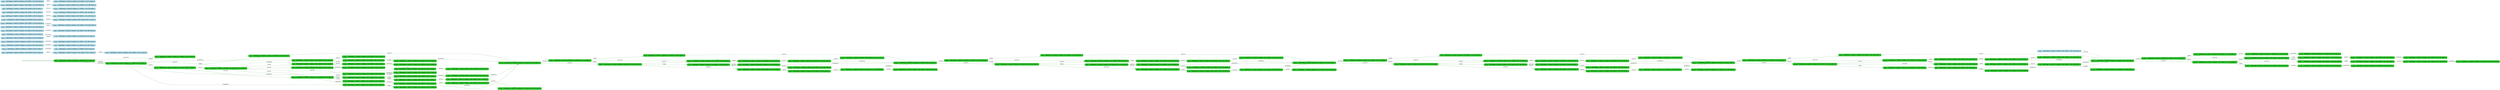 digraph g {

	rankdir="LR"

	__invisible__[shape="point", color="forestgreen"]
	c0q32[label=<<b>c<sub>0</sub>q<sub>32</sub> = AskChange=0, AskCof=0, Balance=0, CofLeft=6, Pot=0, Status=0</b>>, shape="box", style="rounded, filled", fillcolor="limegreen", color="forestgreen", penwidth=3] // Initial
	c1q216[label=<<b>c<sub>1</sub>q<sub>216</sub> = AskChange=0, AskCof=0, Balance=0, CofLeft=6, Pot=0, Status=1</b>>, shape="box", style="rounded, filled", fillcolor="limegreen", color="forestgreen"]
	c2q16[label=<<b>c<sub>2</sub>q<sub>16</sub> = AskChange=0, AskCof=0, Balance=0, CofLeft=6, Pot=0, Status=2</b>>, shape="box", style="rounded, filled", fillcolor="limegreen", color="forestgreen"]
	c3q203[label=<<b>c<sub>3</sub>q<sub>203</sub> = AskChange=0, AskCof=0, Balance=100, CofLeft=6, Pot=0, Status=1</b>>, shape="box", style="rounded, filled", fillcolor="limegreen", color="forestgreen"]
	c5q16[label=<<b>c<sub>5</sub>q<sub>16</sub> = AskChange=0, AskCof=0, Balance=100, CofLeft=6, Pot=0, Status=2</b>>, shape="box", style="rounded, filled", fillcolor="limegreen", color="forestgreen"]
	c121q32[label=<<b>c<sub>121</sub>q<sub>32</sub> = AskChange=0, AskCof=0, Balance=100, CofLeft=6, Pot=0, Status=0</b>>, shape="box", style="rounded, filled", fillcolor="limegreen", color="forestgreen"]
	c6q8[label=<<b>c<sub>6</sub>q<sub>8</sub> = AskChange=1, AskCof=0, Balance=100, CofLeft=6, Pot=0, Status=1</b>>, shape="box", style="rounded, filled", fillcolor="limegreen", color="forestgreen"]
	c120q16[label=<<b>c<sub>120</sub>q<sub>16</sub> = AskChange=1, AskCof=0, Balance=100, CofLeft=6, Pot=0, Status=2</b>>, shape="box", style="rounded, filled", fillcolor="limegreen", color="forestgreen"]
	c7q8[label=<<b>c<sub>7</sub>q<sub>8</sub> = AskChange=0, AskCof=1, Balance=100, CofLeft=6, Pot=0, Status=1</b>>, shape="box", style="rounded, filled", fillcolor="limegreen", color="forestgreen"]
	c10q16[label=<<b>c<sub>10</sub>q<sub>16</sub> = AskChange=0, AskCof=1, Balance=100, CofLeft=6, Pot=0, Status=2</b>>, shape="box", style="rounded, filled", fillcolor="limegreen", color="forestgreen"]
	c119q32[label=<<b>c<sub>119</sub>q<sub>32</sub> = AskChange=0, AskCof=1, Balance=100, CofLeft=6, Pot=0, Status=0</b>>, shape="box", style="rounded, filled", fillcolor="limegreen", color="forestgreen"]
	c11q8[label=<<b>c<sub>11</sub>q<sub>8</sub> = AskChange=1, AskCof=0, Balance=50, CofLeft=5, Pot=50, Status=1</b>>, shape="box", style="rounded, filled", fillcolor="limegreen", color="forestgreen"]
	c118q16[label=<<b>c<sub>118</sub>q<sub>16</sub> = AskChange=1, AskCof=0, Balance=50, CofLeft=5, Pot=50, Status=2</b>>, shape="box", style="rounded, filled", fillcolor="limegreen", color="forestgreen"]
	c52q216[label=<<b>c<sub>52</sub>q<sub>216</sub> = AskChange=0, AskCof=0, Balance=0, CofLeft=5, Pot=50, Status=1</b>>, shape="box", style="rounded, filled", fillcolor="limegreen", color="forestgreen"]
	c53q203[label=<<b>c<sub>53</sub>q<sub>203</sub> = AskChange=0, AskCof=0, Balance=100, CofLeft=5, Pot=50, Status=1</b>>, shape="box", style="rounded, filled", fillcolor="limegreen", color="forestgreen"]
	c57q8[label=<<b>c<sub>57</sub>q<sub>8</sub> = AskChange=0, AskCof=1, Balance=100, CofLeft=5, Pot=50, Status=1</b>>, shape="box", style="rounded, filled", fillcolor="limegreen", color="forestgreen"]
	c63q8[label=<<b>c<sub>63</sub>q<sub>8</sub> = AskChange=1, AskCof=0, Balance=50, CofLeft=4, Pot=100, Status=1</b>>, shape="box", style="rounded, filled", fillcolor="limegreen", color="forestgreen"]
	c124q16[label=<<b>c<sub>124</sub>q<sub>16</sub> = AskChange=1, AskCof=0, Balance=50, CofLeft=4, Pot=100, Status=2</b>>, shape="box", style="rounded, filled", fillcolor="limegreen", color="forestgreen"]
	c64q216[label=<<b>c<sub>64</sub>q<sub>216</sub> = AskChange=0, AskCof=0, Balance=0, CofLeft=4, Pot=100, Status=1</b>>, shape="box", style="rounded, filled", fillcolor="limegreen", color="forestgreen"]
	c65q203[label=<<b>c<sub>65</sub>q<sub>203</sub> = AskChange=0, AskCof=0, Balance=100, CofLeft=4, Pot=100, Status=1</b>>, shape="box", style="rounded, filled", fillcolor="limegreen", color="forestgreen"]
	c69q8[label=<<b>c<sub>69</sub>q<sub>8</sub> = AskChange=0, AskCof=1, Balance=100, CofLeft=4, Pot=100, Status=1</b>>, shape="box", style="rounded, filled", fillcolor="limegreen", color="forestgreen"]
	c75q8[label=<<b>c<sub>75</sub>q<sub>8</sub> = AskChange=1, AskCof=0, Balance=50, CofLeft=3, Pot=150, Status=1</b>>, shape="box", style="rounded, filled", fillcolor="limegreen", color="forestgreen"]
	c127q16[label=<<b>c<sub>127</sub>q<sub>16</sub> = AskChange=1, AskCof=0, Balance=50, CofLeft=3, Pot=150, Status=2</b>>, shape="box", style="rounded, filled", fillcolor="limegreen", color="forestgreen"]
	c76q216[label=<<b>c<sub>76</sub>q<sub>216</sub> = AskChange=0, AskCof=0, Balance=0, CofLeft=3, Pot=150, Status=1</b>>, shape="box", style="rounded, filled", fillcolor="limegreen", color="forestgreen"]
	c77q203[label=<<b>c<sub>77</sub>q<sub>203</sub> = AskChange=0, AskCof=0, Balance=100, CofLeft=3, Pot=150, Status=1</b>>, shape="box", style="rounded, filled", fillcolor="limegreen", color="forestgreen"]
	c81q8[label=<<b>c<sub>81</sub>q<sub>8</sub> = AskChange=0, AskCof=1, Balance=100, CofLeft=3, Pot=150, Status=1</b>>, shape="box", style="rounded, filled", fillcolor="limegreen", color="forestgreen"]
	c87q8[label=<<b>c<sub>87</sub>q<sub>8</sub> = AskChange=1, AskCof=0, Balance=50, CofLeft=2, Pot=200, Status=1</b>>, shape="box", style="rounded, filled", fillcolor="limegreen", color="forestgreen"]
	c130q16[label=<<b>c<sub>130</sub>q<sub>16</sub> = AskChange=1, AskCof=0, Balance=50, CofLeft=2, Pot=200, Status=2</b>>, shape="box", style="rounded, filled", fillcolor="limegreen", color="forestgreen"]
	c88q216[label=<<b>c<sub>88</sub>q<sub>216</sub> = AskChange=0, AskCof=0, Balance=0, CofLeft=2, Pot=200, Status=1</b>>, shape="box", style="rounded, filled", fillcolor="limegreen", color="forestgreen"]
	c89q203[label=<<b>c<sub>89</sub>q<sub>203</sub> = AskChange=0, AskCof=0, Balance=100, CofLeft=2, Pot=200, Status=1</b>>, shape="box", style="rounded, filled", fillcolor="limegreen", color="forestgreen"]
	c93q8[label=<<b>c<sub>93</sub>q<sub>8</sub> = AskChange=0, AskCof=1, Balance=100, CofLeft=2, Pot=200, Status=1</b>>, shape="box", style="rounded, filled", fillcolor="limegreen", color="forestgreen"]
	c99q8[label=<<b>c<sub>99</sub>q<sub>8</sub> = AskChange=1, AskCof=0, Balance=50, CofLeft=1, Pot=250, Status=1</b>>, shape="box", style="rounded, filled", fillcolor="limegreen", color="forestgreen"]
	c133q16[label=<<b>c<sub>133</sub>q<sub>16</sub> = AskChange=1, AskCof=0, Balance=50, CofLeft=1, Pot=250, Status=2</b>>, shape="box", style="rounded, filled", fillcolor="limegreen", color="forestgreen"]
	c46q216[label=<<b>c<sub>46</sub>q<sub>216</sub> = AskChange=0, AskCof=0, Balance=0, CofLeft=1, Pot=250, Status=1</b>>, shape="box", style="rounded, filled", fillcolor="limegreen", color="forestgreen"]
	c100q203[label=<<b>c<sub>100</sub>q<sub>203</sub> = AskChange=0, AskCof=0, Balance=100, CofLeft=1, Pot=250, Status=1</b>>, shape="box", style="rounded, filled", fillcolor="limegreen", color="forestgreen"]
	c104q8[label=<<b>c<sub>104</sub>q<sub>8</sub> = AskChange=0, AskCof=1, Balance=100, CofLeft=1, Pot=250, Status=1</b>>, shape="box", style="rounded, filled", fillcolor="limegreen", color="forestgreen"]
	c110q16[label=<<b>c<sub>110</sub>q<sub>16</sub> = AskChange=1, AskCof=0, Balance=50, CofLeft=0, Pot=300, Status=2</b>>, shape="box", style="rounded, filled", fillcolor="limegreen", color="forestgreen"]
	c136q4[label=<<b>c<sub>136</sub>q<sub>4</sub> = AskChange=1, AskCof=0, Balance=50, CofLeft=0, Pot=300, Status=0</b>>, shape="box", style="rounded, filled", fillcolor="limegreen", color="forestgreen"]
	c105q11[label=<<b>c<sub>105</sub>q<sub>11</sub> = AskChange=0, AskCof=0, Balance=200, CofLeft=1, Pot=250, Status=1</b>>, shape="box", style="rounded, filled", fillcolor="limegreen", color="forestgreen"]
	c107q8[label=<<b>c<sub>107</sub>q<sub>8</sub> = AskChange=0, AskCof=1, Balance=200, CofLeft=1, Pot=250, Status=1</b>>, shape="box", style="rounded, filled", fillcolor="limegreen", color="forestgreen"]
	c108q16[label=<<b>c<sub>108</sub>q<sub>16</sub> = AskChange=1, AskCof=0, Balance=150, CofLeft=0, Pot=300, Status=2</b>>, shape="box", style="rounded, filled", fillcolor="limegreen", color="forestgreen"]
	c134q4[label=<<b>c<sub>134</sub>q<sub>4</sub> = AskChange=1, AskCof=0, Balance=150, CofLeft=0, Pot=300, Status=0</b>>, shape="box", style="rounded, filled", fillcolor="limegreen", color="forestgreen"]
	c103q139[label=<<b>c<sub>103</sub>q<sub>139</sub> = AskChange=0, AskCof=0, Balance=150, CofLeft=1, Pot=250, Status=1</b>>, shape="box", style="rounded, filled", fillcolor="limegreen", color="forestgreen"]
	c106q8[label=<<b>c<sub>106</sub>q<sub>8</sub> = AskChange=0, AskCof=1, Balance=150, CofLeft=1, Pot=250, Status=1</b>>, shape="box", style="rounded, filled", fillcolor="limegreen", color="forestgreen"]
	c109q16[label=<<b>c<sub>109</sub>q<sub>16</sub> = AskChange=1, AskCof=0, Balance=100, CofLeft=0, Pot=300, Status=2</b>>, shape="box", style="rounded, filled", fillcolor="limegreen", color="forestgreen"]
	c135q4[label=<<b>c<sub>135</sub>q<sub>4</sub> = AskChange=1, AskCof=0, Balance=100, CofLeft=0, Pot=300, Status=0</b>>, shape="box", style="rounded, filled", fillcolor="limegreen", color="forestgreen"]
	c101q203[label=<<b>c<sub>101</sub>q<sub>203</sub> = AskChange=0, AskCof=0, Balance=50, CofLeft=1, Pot=250, Status=1</b>>, shape="box", style="rounded, filled", fillcolor="limegreen", color="forestgreen"]
	c102q8[label=<<b>c<sub>102</sub>q<sub>8</sub> = AskChange=0, AskCof=1, Balance=50, CofLeft=1, Pot=250, Status=1</b>>, shape="box", style="rounded, filled", fillcolor="limegreen", color="forestgreen"]
	c111q16[label=<<b>c<sub>111</sub>q<sub>16</sub> = AskChange=0, AskCof=0, Balance=0, CofLeft=0, Pot=300, Status=2</b>>, shape="box", style="rounded, filled", fillcolor="limegreen", color="forestgreen"]
	c137q4[label=<<b>c<sub>137</sub>q<sub>4</sub> = AskChange=0, AskCof=0, Balance=0, CofLeft=0, Pot=300, Status=0</b>>, shape="box", style="rounded, filled", fillcolor="limegreen", color="forestgreen"]
	c94q11[label=<<b>c<sub>94</sub>q<sub>11</sub> = AskChange=0, AskCof=0, Balance=200, CofLeft=2, Pot=200, Status=1</b>>, shape="box", style="rounded, filled", fillcolor="limegreen", color="forestgreen"]
	c96q8[label=<<b>c<sub>96</sub>q<sub>8</sub> = AskChange=0, AskCof=1, Balance=200, CofLeft=2, Pot=200, Status=1</b>>, shape="box", style="rounded, filled", fillcolor="limegreen", color="forestgreen"]
	c97q8[label=<<b>c<sub>97</sub>q<sub>8</sub> = AskChange=1, AskCof=0, Balance=150, CofLeft=1, Pot=250, Status=1</b>>, shape="box", style="rounded, filled", fillcolor="limegreen", color="forestgreen"]
	c131q16[label=<<b>c<sub>131</sub>q<sub>16</sub> = AskChange=1, AskCof=0, Balance=150, CofLeft=1, Pot=250, Status=2</b>>, shape="box", style="rounded, filled", fillcolor="limegreen", color="forestgreen"]
	c92q139[label=<<b>c<sub>92</sub>q<sub>139</sub> = AskChange=0, AskCof=0, Balance=150, CofLeft=2, Pot=200, Status=1</b>>, shape="box", style="rounded, filled", fillcolor="limegreen", color="forestgreen"]
	c95q8[label=<<b>c<sub>95</sub>q<sub>8</sub> = AskChange=0, AskCof=1, Balance=150, CofLeft=2, Pot=200, Status=1</b>>, shape="box", style="rounded, filled", fillcolor="limegreen", color="forestgreen"]
	c98q8[label=<<b>c<sub>98</sub>q<sub>8</sub> = AskChange=1, AskCof=0, Balance=100, CofLeft=1, Pot=250, Status=1</b>>, shape="box", style="rounded, filled", fillcolor="limegreen", color="forestgreen"]
	c132q16[label=<<b>c<sub>132</sub>q<sub>16</sub> = AskChange=1, AskCof=0, Balance=100, CofLeft=1, Pot=250, Status=2</b>>, shape="box", style="rounded, filled", fillcolor="limegreen", color="forestgreen"]
	c90q203[label=<<b>c<sub>90</sub>q<sub>203</sub> = AskChange=0, AskCof=0, Balance=50, CofLeft=2, Pot=200, Status=1</b>>, shape="box", style="rounded, filled", fillcolor="limegreen", color="forestgreen"]
	c91q8[label=<<b>c<sub>91</sub>q<sub>8</sub> = AskChange=0, AskCof=1, Balance=50, CofLeft=2, Pot=200, Status=1</b>>, shape="box", style="rounded, filled", fillcolor="limegreen", color="forestgreen"]
	c82q11[label=<<b>c<sub>82</sub>q<sub>11</sub> = AskChange=0, AskCof=0, Balance=200, CofLeft=3, Pot=150, Status=1</b>>, shape="box", style="rounded, filled", fillcolor="limegreen", color="forestgreen"]
	c84q8[label=<<b>c<sub>84</sub>q<sub>8</sub> = AskChange=0, AskCof=1, Balance=200, CofLeft=3, Pot=150, Status=1</b>>, shape="box", style="rounded, filled", fillcolor="limegreen", color="forestgreen"]
	c85q8[label=<<b>c<sub>85</sub>q<sub>8</sub> = AskChange=1, AskCof=0, Balance=150, CofLeft=2, Pot=200, Status=1</b>>, shape="box", style="rounded, filled", fillcolor="limegreen", color="forestgreen"]
	c128q16[label=<<b>c<sub>128</sub>q<sub>16</sub> = AskChange=1, AskCof=0, Balance=150, CofLeft=2, Pot=200, Status=2</b>>, shape="box", style="rounded, filled", fillcolor="limegreen", color="forestgreen"]
	c80q139[label=<<b>c<sub>80</sub>q<sub>139</sub> = AskChange=0, AskCof=0, Balance=150, CofLeft=3, Pot=150, Status=1</b>>, shape="box", style="rounded, filled", fillcolor="limegreen", color="forestgreen"]
	c83q8[label=<<b>c<sub>83</sub>q<sub>8</sub> = AskChange=0, AskCof=1, Balance=150, CofLeft=3, Pot=150, Status=1</b>>, shape="box", style="rounded, filled", fillcolor="limegreen", color="forestgreen"]
	c86q8[label=<<b>c<sub>86</sub>q<sub>8</sub> = AskChange=1, AskCof=0, Balance=100, CofLeft=2, Pot=200, Status=1</b>>, shape="box", style="rounded, filled", fillcolor="limegreen", color="forestgreen"]
	c129q16[label=<<b>c<sub>129</sub>q<sub>16</sub> = AskChange=1, AskCof=0, Balance=100, CofLeft=2, Pot=200, Status=2</b>>, shape="box", style="rounded, filled", fillcolor="limegreen", color="forestgreen"]
	c78q203[label=<<b>c<sub>78</sub>q<sub>203</sub> = AskChange=0, AskCof=0, Balance=50, CofLeft=3, Pot=150, Status=1</b>>, shape="box", style="rounded, filled", fillcolor="limegreen", color="forestgreen"]
	c79q8[label=<<b>c<sub>79</sub>q<sub>8</sub> = AskChange=0, AskCof=1, Balance=50, CofLeft=3, Pot=150, Status=1</b>>, shape="box", style="rounded, filled", fillcolor="limegreen", color="forestgreen"]
	c70q11[label=<<b>c<sub>70</sub>q<sub>11</sub> = AskChange=0, AskCof=0, Balance=200, CofLeft=4, Pot=100, Status=1</b>>, shape="box", style="rounded, filled", fillcolor="limegreen", color="forestgreen"]
	c72q8[label=<<b>c<sub>72</sub>q<sub>8</sub> = AskChange=0, AskCof=1, Balance=200, CofLeft=4, Pot=100, Status=1</b>>, shape="box", style="rounded, filled", fillcolor="limegreen", color="forestgreen"]
	c73q8[label=<<b>c<sub>73</sub>q<sub>8</sub> = AskChange=1, AskCof=0, Balance=150, CofLeft=3, Pot=150, Status=1</b>>, shape="box", style="rounded, filled", fillcolor="limegreen", color="forestgreen"]
	c125q16[label=<<b>c<sub>125</sub>q<sub>16</sub> = AskChange=1, AskCof=0, Balance=150, CofLeft=3, Pot=150, Status=2</b>>, shape="box", style="rounded, filled", fillcolor="limegreen", color="forestgreen"]
	c68q139[label=<<b>c<sub>68</sub>q<sub>139</sub> = AskChange=0, AskCof=0, Balance=150, CofLeft=4, Pot=100, Status=1</b>>, shape="box", style="rounded, filled", fillcolor="limegreen", color="forestgreen"]
	c71q8[label=<<b>c<sub>71</sub>q<sub>8</sub> = AskChange=0, AskCof=1, Balance=150, CofLeft=4, Pot=100, Status=1</b>>, shape="box", style="rounded, filled", fillcolor="limegreen", color="forestgreen"]
	c74q8[label=<<b>c<sub>74</sub>q<sub>8</sub> = AskChange=1, AskCof=0, Balance=100, CofLeft=3, Pot=150, Status=1</b>>, shape="box", style="rounded, filled", fillcolor="limegreen", color="forestgreen"]
	c126q16[label=<<b>c<sub>126</sub>q<sub>16</sub> = AskChange=1, AskCof=0, Balance=100, CofLeft=3, Pot=150, Status=2</b>>, shape="box", style="rounded, filled", fillcolor="limegreen", color="forestgreen"]
	c66q203[label=<<b>c<sub>66</sub>q<sub>203</sub> = AskChange=0, AskCof=0, Balance=50, CofLeft=4, Pot=100, Status=1</b>>, shape="box", style="rounded, filled", fillcolor="limegreen", color="forestgreen"]
	c67q8[label=<<b>c<sub>67</sub>q<sub>8</sub> = AskChange=0, AskCof=1, Balance=50, CofLeft=4, Pot=100, Status=1</b>>, shape="box", style="rounded, filled", fillcolor="limegreen", color="forestgreen"]
	c58q11[label=<<b>c<sub>58</sub>q<sub>11</sub> = AskChange=0, AskCof=0, Balance=200, CofLeft=5, Pot=50, Status=1</b>>, shape="box", style="rounded, filled", fillcolor="limegreen", color="forestgreen"]
	c60q8[label=<<b>c<sub>60</sub>q<sub>8</sub> = AskChange=0, AskCof=1, Balance=200, CofLeft=5, Pot=50, Status=1</b>>, shape="box", style="rounded, filled", fillcolor="limegreen", color="forestgreen"]
	c61q8[label=<<b>c<sub>61</sub>q<sub>8</sub> = AskChange=1, AskCof=0, Balance=150, CofLeft=4, Pot=100, Status=1</b>>, shape="box", style="rounded, filled", fillcolor="limegreen", color="forestgreen"]
	c122q16[label=<<b>c<sub>122</sub>q<sub>16</sub> = AskChange=1, AskCof=0, Balance=150, CofLeft=4, Pot=100, Status=2</b>>, shape="box", style="rounded, filled", fillcolor="limegreen", color="forestgreen"]
	c56q139[label=<<b>c<sub>56</sub>q<sub>139</sub> = AskChange=0, AskCof=0, Balance=150, CofLeft=5, Pot=50, Status=1</b>>, shape="box", style="rounded, filled", fillcolor="limegreen", color="forestgreen"]
	c59q8[label=<<b>c<sub>59</sub>q<sub>8</sub> = AskChange=0, AskCof=1, Balance=150, CofLeft=5, Pot=50, Status=1</b>>, shape="box", style="rounded, filled", fillcolor="limegreen", color="forestgreen"]
	c62q8[label=<<b>c<sub>62</sub>q<sub>8</sub> = AskChange=1, AskCof=0, Balance=100, CofLeft=4, Pot=100, Status=1</b>>, shape="box", style="rounded, filled", fillcolor="limegreen", color="forestgreen"]
	c123q16[label=<<b>c<sub>123</sub>q<sub>16</sub> = AskChange=1, AskCof=0, Balance=100, CofLeft=4, Pot=100, Status=2</b>>, shape="box", style="rounded, filled", fillcolor="limegreen", color="forestgreen"]
	c54q203[label=<<b>c<sub>54</sub>q<sub>203</sub> = AskChange=0, AskCof=0, Balance=50, CofLeft=5, Pot=50, Status=1</b>>, shape="box", style="rounded, filled", fillcolor="limegreen", color="forestgreen"]
	c55q8[label=<<b>c<sub>55</sub>q<sub>8</sub> = AskChange=0, AskCof=1, Balance=50, CofLeft=5, Pot=50, Status=1</b>>, shape="box", style="rounded, filled", fillcolor="limegreen", color="forestgreen"]
	c9q11[label=<<b>c<sub>9</sub>q<sub>11</sub> = AskChange=0, AskCof=0, Balance=200, CofLeft=6, Pot=0, Status=1</b>>, shape="box", style="rounded, filled", fillcolor="limegreen", color="forestgreen"]
	c15q16[label=<<b>c<sub>15</sub>q<sub>16</sub> = AskChange=0, AskCof=0, Balance=200, CofLeft=6, Pot=0, Status=2</b>>, shape="box", style="rounded, filled", fillcolor="limegreen", color="forestgreen"]
	c114q32[label=<<b>c<sub>114</sub>q<sub>32</sub> = AskChange=0, AskCof=0, Balance=200, CofLeft=6, Pot=0, Status=0</b>>, shape="box", style="rounded, filled", fillcolor="limegreen", color="forestgreen"]
	c16q8[label=<<b>c<sub>16</sub>q<sub>8</sub> = AskChange=1, AskCof=0, Balance=200, CofLeft=6, Pot=0, Status=1</b>>, shape="box", style="rounded, filled", fillcolor="limegreen", color="forestgreen"]
	c113q16[label=<<b>c<sub>113</sub>q<sub>16</sub> = AskChange=1, AskCof=0, Balance=200, CofLeft=6, Pot=0, Status=2</b>>, shape="box", style="rounded, filled", fillcolor="limegreen", color="forestgreen"]
	c17q8[label=<<b>c<sub>17</sub>q<sub>8</sub> = AskChange=0, AskCof=1, Balance=200, CofLeft=6, Pot=0, Status=1</b>>, shape="box", style="rounded, filled", fillcolor="limegreen", color="forestgreen"]
	c49q8[label=<<b>c<sub>49</sub>q<sub>8</sub> = AskChange=1, AskCof=0, Balance=150, CofLeft=5, Pot=50, Status=1</b>>, shape="box", style="rounded, filled", fillcolor="limegreen", color="forestgreen"]
	c112q16[label=<<b>c<sub>112</sub>q<sub>16</sub> = AskChange=1, AskCof=0, Balance=150, CofLeft=5, Pot=50, Status=2</b>>, shape="box", style="rounded, filled", fillcolor="limegreen", color="forestgreen"]
	c8q139[label=<<b>c<sub>8</sub>q<sub>139</sub> = AskChange=0, AskCof=0, Balance=150, CofLeft=6, Pot=0, Status=1</b>>, shape="box", style="rounded, filled", fillcolor="limegreen", color="forestgreen"]
	c12q16[label=<<b>c<sub>12</sub>q<sub>16</sub> = AskChange=0, AskCof=0, Balance=150, CofLeft=6, Pot=0, Status=2</b>>, shape="box", style="rounded, filled", fillcolor="limegreen", color="forestgreen"]
	c117q32[label=<<b>c<sub>117</sub>q<sub>32</sub> = AskChange=0, AskCof=0, Balance=150, CofLeft=6, Pot=0, Status=0</b>>, shape="box", style="rounded, filled", fillcolor="limegreen", color="forestgreen"]
	c13q8[label=<<b>c<sub>13</sub>q<sub>8</sub> = AskChange=1, AskCof=0, Balance=150, CofLeft=6, Pot=0, Status=1</b>>, shape="box", style="rounded, filled", fillcolor="limegreen", color="forestgreen"]
	c116q16[label=<<b>c<sub>116</sub>q<sub>16</sub> = AskChange=1, AskCof=0, Balance=150, CofLeft=6, Pot=0, Status=2</b>>, shape="box", style="rounded, filled", fillcolor="limegreen", color="forestgreen"]
	c14q8[label=<<b>c<sub>14</sub>q<sub>8</sub> = AskChange=0, AskCof=1, Balance=150, CofLeft=6, Pot=0, Status=1</b>>, shape="box", style="rounded, filled", fillcolor="limegreen", color="forestgreen"]
	c50q8[label=<<b>c<sub>50</sub>q<sub>8</sub> = AskChange=1, AskCof=0, Balance=100, CofLeft=5, Pot=50, Status=1</b>>, shape="box", style="rounded, filled", fillcolor="limegreen", color="forestgreen"]
	c115q16[label=<<b>c<sub>115</sub>q<sub>16</sub> = AskChange=1, AskCof=0, Balance=100, CofLeft=5, Pot=50, Status=2</b>>, shape="box", style="rounded, filled", fillcolor="limegreen", color="forestgreen"]
	c4q203[label=<<b>c<sub>4</sub>q<sub>203</sub> = AskChange=0, AskCof=0, Balance=50, CofLeft=6, Pot=0, Status=1</b>>, shape="box", style="rounded, filled", fillcolor="limegreen", color="forestgreen"]
	c51q8[label=<<b>c<sub>51</sub>q<sub>8</sub> = AskChange=0, AskCof=1, Balance=50, CofLeft=6, Pot=0, Status=1</b>>, shape="box", style="rounded, filled", fillcolor="limegreen", color="forestgreen"]
	c18q32[label=<<b>c<sub>18</sub>q<sub>32</sub> = AskChange=0, AskCof=0, Balance=100, CofLeft=1, Pot=0, Status=0</b>>, shape="box", style="rounded, filled, dashed", fillcolor="lightblue2", color="deepskyblue4"]
	c19q32[label=<<b>c<sub>19</sub>q<sub>32</sub> = AskChange=0, AskCof=0, Balance=100, CofLeft=2, Pot=0, Status=0</b>>, shape="box", style="rounded, filled, dashed", fillcolor="lightblue2", color="deepskyblue4"]
	c20q216[label=<<b>c<sub>20</sub>q<sub>216</sub> = AskChange=0, AskCof=0, Balance=0, CofLeft=0, Pot=0, Status=1</b>>, shape="box", style="rounded, filled, dashed", fillcolor="lightblue2", color="deepskyblue4"]
	c21q0[label=<<b>c<sub>21</sub>q<sub>0</sub> = AskChange=0, AskCof=0, Balance=0, CofLeft=0, Pot=0, Status=0</b>>, shape="box", style="rounded, filled, dashed", fillcolor="lightblue2", color="deepskyblue4"]
	c22q216[label=<<b>c<sub>22</sub>q<sub>216</sub> = AskChange=0, AskCof=0, Balance=0, CofLeft=0, Pot=250, Status=1</b>>, shape="box", style="rounded, filled, dashed", fillcolor="lightblue2", color="deepskyblue4"]
	c23q4[label=<<b>c<sub>23</sub>q<sub>4</sub> = AskChange=0, AskCof=0, Balance=0, CofLeft=0, Pot=250, Status=0</b>>, shape="box", style="rounded, filled, dashed", fillcolor="lightblue2", color="deepskyblue4"]
	c24q216[label=<<b>c<sub>24</sub>q<sub>216</sub> = AskChange=0, AskCof=0, Balance=0, CofLeft=1, Pot=300, Status=1</b>>, shape="box", style="rounded, filled, dashed", fillcolor="lightblue2", color="deepskyblue4"]
	c25q36[label=<<b>c<sub>25</sub>q<sub>36</sub> = AskChange=0, AskCof=0, Balance=0, CofLeft=1, Pot=300, Status=0</b>>, shape="box", style="rounded, filled, dashed", fillcolor="lightblue2", color="deepskyblue4"]
	c26q16[label=<<b>c<sub>26</sub>q<sub>16</sub> = AskChange=0, AskCof=0, Balance=50, CofLeft=0, Pot=0, Status=2</b>>, shape="box", style="rounded, filled, dashed", fillcolor="lightblue2", color="deepskyblue4"]
	c27q0[label=<<b>c<sub>27</sub>q<sub>0</sub> = AskChange=0, AskCof=0, Balance=50, CofLeft=0, Pot=0, Status=0</b>>, shape="box", style="rounded, filled, dashed", fillcolor="lightblue2", color="deepskyblue4"]
	c28q16[label=<<b>c<sub>28</sub>q<sub>16</sub> = AskChange=0, AskCof=0, Balance=50, CofLeft=0, Pot=300, Status=2</b>>, shape="box", style="rounded, filled, dashed", fillcolor="lightblue2", color="deepskyblue4"]
	c29q4[label=<<b>c<sub>29</sub>q<sub>4</sub> = AskChange=0, AskCof=0, Balance=50, CofLeft=0, Pot=300, Status=0</b>>, shape="box", style="rounded, filled, dashed", fillcolor="lightblue2", color="deepskyblue4"]
	c30q16[label=<<b>c<sub>30</sub>q<sub>16</sub> = AskChange=0, AskCof=0, Balance=100, CofLeft=1, Pot=250, Status=2</b>>, shape="box", style="rounded, filled, dashed", fillcolor="lightblue2", color="deepskyblue4"]
	c31q36[label=<<b>c<sub>31</sub>q<sub>36</sub> = AskChange=0, AskCof=0, Balance=100, CofLeft=1, Pot=250, Status=0</b>>, shape="box", style="rounded, filled, dashed", fillcolor="lightblue2", color="deepskyblue4"]
	c32q203[label=<<b>c<sub>32</sub>q<sub>203</sub> = AskChange=0, AskCof=0, Balance=50, CofLeft=0, Pot=0, Status=1</b>>, shape="box", style="rounded, filled, dashed", fillcolor="lightblue2", color="deepskyblue4"]
	c33q203[label=<<b>c<sub>33</sub>q<sub>203</sub> = AskChange=0, AskCof=0, Balance=100, CofLeft=0, Pot=0, Status=1</b>>, shape="box", style="rounded, filled, dashed", fillcolor="lightblue2", color="deepskyblue4"]
	c34q8[label=<<b>c<sub>34</sub>q<sub>8</sub> = AskChange=0, AskCof=1, Balance=150, CofLeft=2, Pot=50, Status=1</b>>, shape="box", style="rounded, filled, dashed", fillcolor="lightblue2", color="deepskyblue4"]
	c35q8[label=<<b>c<sub>35</sub>q<sub>8</sub> = AskChange=1, AskCof=0, Balance=100, CofLeft=1, Pot=100, Status=1</b>>, shape="box", style="rounded, filled, dashed", fillcolor="lightblue2", color="deepskyblue4"]
	c36q8[label=<<b>c<sub>36</sub>q<sub>8</sub> = AskChange=0, AskCof=1, Balance=50, CofLeft=1, Pot=0, Status=1</b>>, shape="box", style="rounded, filled, dashed", fillcolor="lightblue2", color="deepskyblue4"]
	c37q16[label=<<b>c<sub>37</sub>q<sub>16</sub> = AskChange=0, AskCof=0, Balance=0, CofLeft=0, Pot=50, Status=2</b>>, shape="box", style="rounded, filled, dashed", fillcolor="lightblue2", color="deepskyblue4"]
	c38q8[label=<<b>c<sub>38</sub>q<sub>8</sub> = AskChange=0, AskCof=1, Balance=50, CofLeft=2, Pot=0, Status=1</b>>, shape="box", style="rounded, filled, dashed", fillcolor="lightblue2", color="deepskyblue4"]
	c39q216[label=<<b>c<sub>39</sub>q<sub>216</sub> = AskChange=0, AskCof=0, Balance=0, CofLeft=1, Pot=50, Status=1</b>>, shape="box", style="rounded, filled, dashed", fillcolor="lightblue2", color="deepskyblue4"]
	c40q0[label=<<b>c<sub>40</sub>q<sub>0</sub> = AskChange=0, AskCof=0, Balance=100, CofLeft=0, Pot=0, Status=0</b>>, shape="box", style="rounded, filled, dashed", fillcolor="lightblue2", color="deepskyblue4"]
	c41q4[label=<<b>c<sub>41</sub>q<sub>4</sub> = AskChange=0, AskCof=0, Balance=100, CofLeft=0, Pot=250, Status=0</b>>, shape="box", style="rounded, filled, dashed", fillcolor="lightblue2", color="deepskyblue4"]
	c42q4[label=<<b>c<sub>42</sub>q<sub>4</sub> = AskChange=0, AskCof=0, Balance=50, CofLeft=0, Pot=250, Status=0</b>>, shape="box", style="rounded, filled, dashed", fillcolor="lightblue2", color="deepskyblue4"]
	c43q36[label=<<b>c<sub>43</sub>q<sub>36</sub> = AskChange=0, AskCof=0, Balance=100, CofLeft=1, Pot=300, Status=0</b>>, shape="box", style="rounded, filled, dashed", fillcolor="lightblue2", color="deepskyblue4"]
	c44q36[label=<<b>c<sub>44</sub>q<sub>36</sub> = AskChange=0, AskCof=0, Balance=100, CofLeft=2, Pot=300, Status=0</b>>, shape="box", style="rounded, filled, dashed", fillcolor="lightblue2", color="deepskyblue4"]
	c45q36[label=<<b>c<sub>45</sub>q<sub>36</sub> = AskChange=0, AskCof=0, Balance=200, CofLeft=1, Pot=250, Status=0</b>>, shape="box", style="rounded, filled, dashed", fillcolor="lightblue2", color="deepskyblue4"]
	c47q36[label=<<b>c<sub>47</sub>q<sub>36</sub> = AskChange=0, AskCof=0, Balance=50, CofLeft=1, Pot=250, Status=0</b>>, shape="box", style="rounded, filled, dashed", fillcolor="lightblue2", color="deepskyblue4"]
	c48q32[label=<<b>c<sub>48</sub>q<sub>32</sub> = AskChange=0, AskCof=0, Balance=50, CofLeft=1, Pot=0, Status=0</b>>, shape="box", style="rounded, filled, dashed", fillcolor="lightblue2", color="deepskyblue4"]

	__invisible__ -> c0q32[penwidth=3, color="forestgreen"]
	c0q32 -> c1q216[label=<powerUp>, color="forestgreen"]
	c1q216 -> c2q16[label=<autoOut>, color="forestgreen"]
	c2q16 -> c0q32[label=<powerDown>, color="forestgreen"]
	c1q216 -> c3q203[label=<insert100>, color="forestgreen"]
	c3q203 -> c5q16[label=<autoOut>, color="forestgreen"]
	c5q16 -> c121q32[label=<powerDown>, color="forestgreen"]
	c3q203 -> c6q8[label=<changeReq>, color="forestgreen"]
	c6q8 -> c1q216[label=<backBalance>, color="forestgreen"]
	c6q8 -> c120q16[label=<autoOut>, color="forestgreen"]
	c3q203 -> c7q8[label=<cofReq>, color="forestgreen"]
	c7q8 -> c10q16[label=<autoOut>, color="forestgreen"]
	c10q16 -> c119q32[label=<powerDown>, color="forestgreen"]
	c7q8 -> c11q8[label=<serveCof>, color="forestgreen"]
	c11q8 -> c118q16[label=<autoOut>, color="forestgreen"]
	c11q8 -> c52q216[label=<backBalance>, color="forestgreen"]
	c52q216 -> c53q203[label=<insert100>, color="forestgreen"]
	c53q203 -> c57q8[label=<cofReq>, color="forestgreen"]
	c57q8 -> c63q8[label=<serveCof>, color="forestgreen"]
	c63q8 -> c124q16[label=<autoOut>, color="forestgreen"]
	c63q8 -> c64q216[label=<backBalance>, color="forestgreen"]
	c64q216 -> c65q203[label=<insert100>, color="forestgreen"]
	c65q203 -> c69q8[label=<cofReq>, color="forestgreen"]
	c69q8 -> c75q8[label=<serveCof>, color="forestgreen"]
	c75q8 -> c127q16[label=<autoOut>, color="forestgreen"]
	c75q8 -> c76q216[label=<backBalance>, color="forestgreen"]
	c76q216 -> c77q203[label=<insert100>, color="forestgreen"]
	c77q203 -> c81q8[label=<cofReq>, color="forestgreen"]
	c81q8 -> c87q8[label=<serveCof>, color="forestgreen"]
	c87q8 -> c130q16[label=<autoOut>, color="forestgreen"]
	c87q8 -> c88q216[label=<backBalance>, color="forestgreen"]
	c88q216 -> c89q203[label=<insert100>, color="forestgreen"]
	c89q203 -> c93q8[label=<cofReq>, color="forestgreen"]
	c93q8 -> c99q8[label=<serveCof>, color="forestgreen"]
	c99q8 -> c133q16[label=<autoOut>, color="forestgreen"]
	c99q8 -> c46q216[label=<backBalance>, color="forestgreen"]
	c46q216 -> c100q203[label=<insert100>, color="forestgreen"]
	c100q203 -> c104q8[label=<cofReq>, color="forestgreen"]
	c104q8 -> c110q16[label=<serveCof>, color="forestgreen"]
	c110q16 -> c136q4[label=<powerDown>, color="forestgreen"]
	c100q203 -> c105q11[label=<insert100>, color="forestgreen"]
	c105q11 -> c107q8[label=<cofReq>, color="forestgreen"]
	c107q8 -> c108q16[label=<serveCof>, color="forestgreen"]
	c108q16 -> c134q4[label=<powerDown>, color="forestgreen"]
	c100q203 -> c103q139[label=<insert50>, color="forestgreen"]
	c103q139 -> c106q8[label=<cofReq>, color="forestgreen"]
	c106q8 -> c109q16[label=<serveCof>, color="forestgreen"]
	c109q16 -> c135q4[label=<powerDown>, color="forestgreen"]
	c103q139 -> c105q11[label=<insert50>, color="forestgreen"]
	c46q216 -> c101q203[label=<insert50>, color="forestgreen"]
	c101q203 -> c102q8[label=<cofReq>, color="forestgreen"]
	c102q8 -> c111q16[label=<serveCof>, color="forestgreen"]
	c111q16 -> c137q4[label=<powerDown>, color="forestgreen"]
	c101q203 -> c103q139[label=<insert100>, color="forestgreen"]
	c101q203 -> c100q203[label=<insert50>, color="forestgreen"]
	c89q203 -> c94q11[label=<insert100>, color="forestgreen"]
	c94q11 -> c96q8[label=<cofReq>, color="forestgreen"]
	c96q8 -> c97q8[label=<serveCof>, color="forestgreen"]
	c97q8 -> c131q16[label=<autoOut>, color="forestgreen"]
	c97q8 -> c46q216[label=<backBalance>, color="forestgreen"]
	c89q203 -> c92q139[label=<insert50>, color="forestgreen"]
	c92q139 -> c95q8[label=<cofReq>, color="forestgreen"]
	c95q8 -> c98q8[label=<serveCof>, color="forestgreen"]
	c98q8 -> c132q16[label=<autoOut>, color="forestgreen"]
	c98q8 -> c46q216[label=<backBalance>, color="forestgreen"]
	c92q139 -> c94q11[label=<insert50>, color="forestgreen"]
	c88q216 -> c90q203[label=<insert50>, color="forestgreen"]
	c90q203 -> c91q8[label=<cofReq>, color="forestgreen"]
	c91q8 -> c46q216[label=<serveCof>, color="forestgreen"]
	c90q203 -> c92q139[label=<insert100>, color="forestgreen"]
	c90q203 -> c89q203[label=<insert50>, color="forestgreen"]
	c77q203 -> c82q11[label=<insert100>, color="forestgreen"]
	c82q11 -> c84q8[label=<cofReq>, color="forestgreen"]
	c84q8 -> c85q8[label=<serveCof>, color="forestgreen"]
	c85q8 -> c128q16[label=<autoOut>, color="forestgreen"]
	c85q8 -> c88q216[label=<backBalance>, color="forestgreen"]
	c77q203 -> c80q139[label=<insert50>, color="forestgreen"]
	c80q139 -> c83q8[label=<cofReq>, color="forestgreen"]
	c83q8 -> c86q8[label=<serveCof>, color="forestgreen"]
	c86q8 -> c129q16[label=<autoOut>, color="forestgreen"]
	c86q8 -> c88q216[label=<backBalance>, color="forestgreen"]
	c80q139 -> c82q11[label=<insert50>, color="forestgreen"]
	c76q216 -> c78q203[label=<insert50>, color="forestgreen"]
	c78q203 -> c79q8[label=<cofReq>, color="forestgreen"]
	c79q8 -> c88q216[label=<serveCof>, color="forestgreen"]
	c78q203 -> c80q139[label=<insert100>, color="forestgreen"]
	c78q203 -> c77q203[label=<insert50>, color="forestgreen"]
	c65q203 -> c70q11[label=<insert100>, color="forestgreen"]
	c70q11 -> c72q8[label=<cofReq>, color="forestgreen"]
	c72q8 -> c73q8[label=<serveCof>, color="forestgreen"]
	c73q8 -> c125q16[label=<autoOut>, color="forestgreen"]
	c73q8 -> c76q216[label=<backBalance>, color="forestgreen"]
	c65q203 -> c68q139[label=<insert50>, color="forestgreen"]
	c68q139 -> c71q8[label=<cofReq>, color="forestgreen"]
	c71q8 -> c74q8[label=<serveCof>, color="forestgreen"]
	c74q8 -> c126q16[label=<autoOut>, color="forestgreen"]
	c74q8 -> c76q216[label=<backBalance>, color="forestgreen"]
	c68q139 -> c70q11[label=<insert50>, color="forestgreen"]
	c64q216 -> c66q203[label=<insert50>, color="forestgreen"]
	c66q203 -> c67q8[label=<cofReq>, color="forestgreen"]
	c67q8 -> c76q216[label=<serveCof>, color="forestgreen"]
	c66q203 -> c68q139[label=<insert100>, color="forestgreen"]
	c66q203 -> c65q203[label=<insert50>, color="forestgreen"]
	c53q203 -> c58q11[label=<insert100>, color="forestgreen"]
	c58q11 -> c60q8[label=<cofReq>, color="forestgreen"]
	c60q8 -> c61q8[label=<serveCof>, color="forestgreen"]
	c61q8 -> c122q16[label=<autoOut>, color="forestgreen"]
	c61q8 -> c64q216[label=<backBalance>, color="forestgreen"]
	c53q203 -> c56q139[label=<insert50>, color="forestgreen"]
	c56q139 -> c59q8[label=<cofReq>, color="forestgreen"]
	c59q8 -> c62q8[label=<serveCof>, color="forestgreen"]
	c62q8 -> c123q16[label=<autoOut>, color="forestgreen"]
	c62q8 -> c64q216[label=<backBalance>, color="forestgreen"]
	c56q139 -> c58q11[label=<insert50>, color="forestgreen"]
	c52q216 -> c54q203[label=<insert50>, color="forestgreen"]
	c54q203 -> c55q8[label=<cofReq>, color="forestgreen"]
	c55q8 -> c64q216[label=<serveCof>, color="forestgreen"]
	c54q203 -> c56q139[label=<insert100>, color="forestgreen"]
	c54q203 -> c53q203[label=<insert50>, color="forestgreen"]
	c3q203 -> c9q11[label=<insert100>, color="forestgreen"]
	c9q11 -> c15q16[label=<autoOut>, color="forestgreen"]
	c15q16 -> c114q32[label=<powerDown>, color="forestgreen"]
	c9q11 -> c16q8[label=<changeReq>, color="forestgreen"]
	c16q8 -> c113q16[label=<autoOut>, color="forestgreen"]
	c16q8 -> c1q216[label=<backBalance>, color="forestgreen"]
	c9q11 -> c17q8[label=<cofReq>, color="forestgreen"]
	c17q8 -> c49q8[label=<serveCof>, color="forestgreen"]
	c49q8 -> c112q16[label=<autoOut>, color="forestgreen"]
	c49q8 -> c52q216[label=<backBalance>, color="forestgreen"]
	c3q203 -> c8q139[label=<insert50>, color="forestgreen"]
	c8q139 -> c12q16[label=<autoOut>, color="forestgreen"]
	c12q16 -> c117q32[label=<powerDown>, color="forestgreen"]
	c8q139 -> c13q8[label=<changeReq>, color="forestgreen"]
	c13q8 -> c116q16[label=<autoOut>, color="forestgreen"]
	c13q8 -> c1q216[label=<backBalance>, color="forestgreen"]
	c8q139 -> c14q8[label=<cofReq>, color="forestgreen"]
	c14q8 -> c50q8[label=<serveCof>, color="forestgreen"]
	c50q8 -> c115q16[label=<autoOut>, color="forestgreen"]
	c50q8 -> c52q216[label=<backBalance>, color="forestgreen"]
	c8q139 -> c9q11[label=<insert50>, color="forestgreen"]
	c1q216 -> c4q203[label=<insert50>, color="forestgreen"]
	c4q203 -> c8q139[label=<insert100>, color="forestgreen"]
	c4q203 -> c3q203[label=<insert50>, color="forestgreen"]
	c4q203 -> c51q8[label=<cofReq>, color="forestgreen"]
	c51q8 -> c52q216[label=<serveCof>, color="forestgreen"]
	c1q216 -> c0q32[label=<powerDown>, color="forestgreen"]
	c18q32 -> c19q32[label=<addCof>, color="deepskyblue4", style="dashed"]
	c20q216 -> c21q0[label=<powerDown>, color="deepskyblue4", style="dashed"]
	c22q216 -> c23q4[label=<powerDown>, color="deepskyblue4", style="dashed"]
	c24q216 -> c25q36[label=<powerDown>, color="deepskyblue4", style="dashed"]
	c26q16 -> c27q0[label=<powerDown>, color="deepskyblue4", style="dashed"]
	c28q16 -> c29q4[label=<powerDown>, color="deepskyblue4", style="dashed"]
	c30q16 -> c31q36[label=<powerDown>, color="deepskyblue4", style="dashed"]
	c32q203 -> c33q203[label=<insert50>, color="deepskyblue4", style="dashed"]
	c34q8 -> c35q8[label=<serveCof>, color="deepskyblue4", style="dashed"]
	c36q8 -> c37q16[label=<serveCof>, color="deepskyblue4", style="dashed"]
	c38q8 -> c39q216[label=<serveCof>, color="deepskyblue4", style="dashed"]
	c40q0 -> c18q32[label=<addCof>, color="deepskyblue4", style="dashed"]
	c41q4 -> c31q36[label=<addCof>, color="deepskyblue4", style="dashed"]
	c42q4 -> c27q0[label=<takePot>, color="deepskyblue4", style="dashed"]
	c43q36 -> c44q36[label=<addCof>, color="deepskyblue4", style="dashed"]
	c45q36 -> c46q216[label=<powerUp>, color="deepskyblue4", style="dashed"]
	c47q36 -> c48q32[label=<takePot>, color="deepskyblue4", style="dashed"]

}
